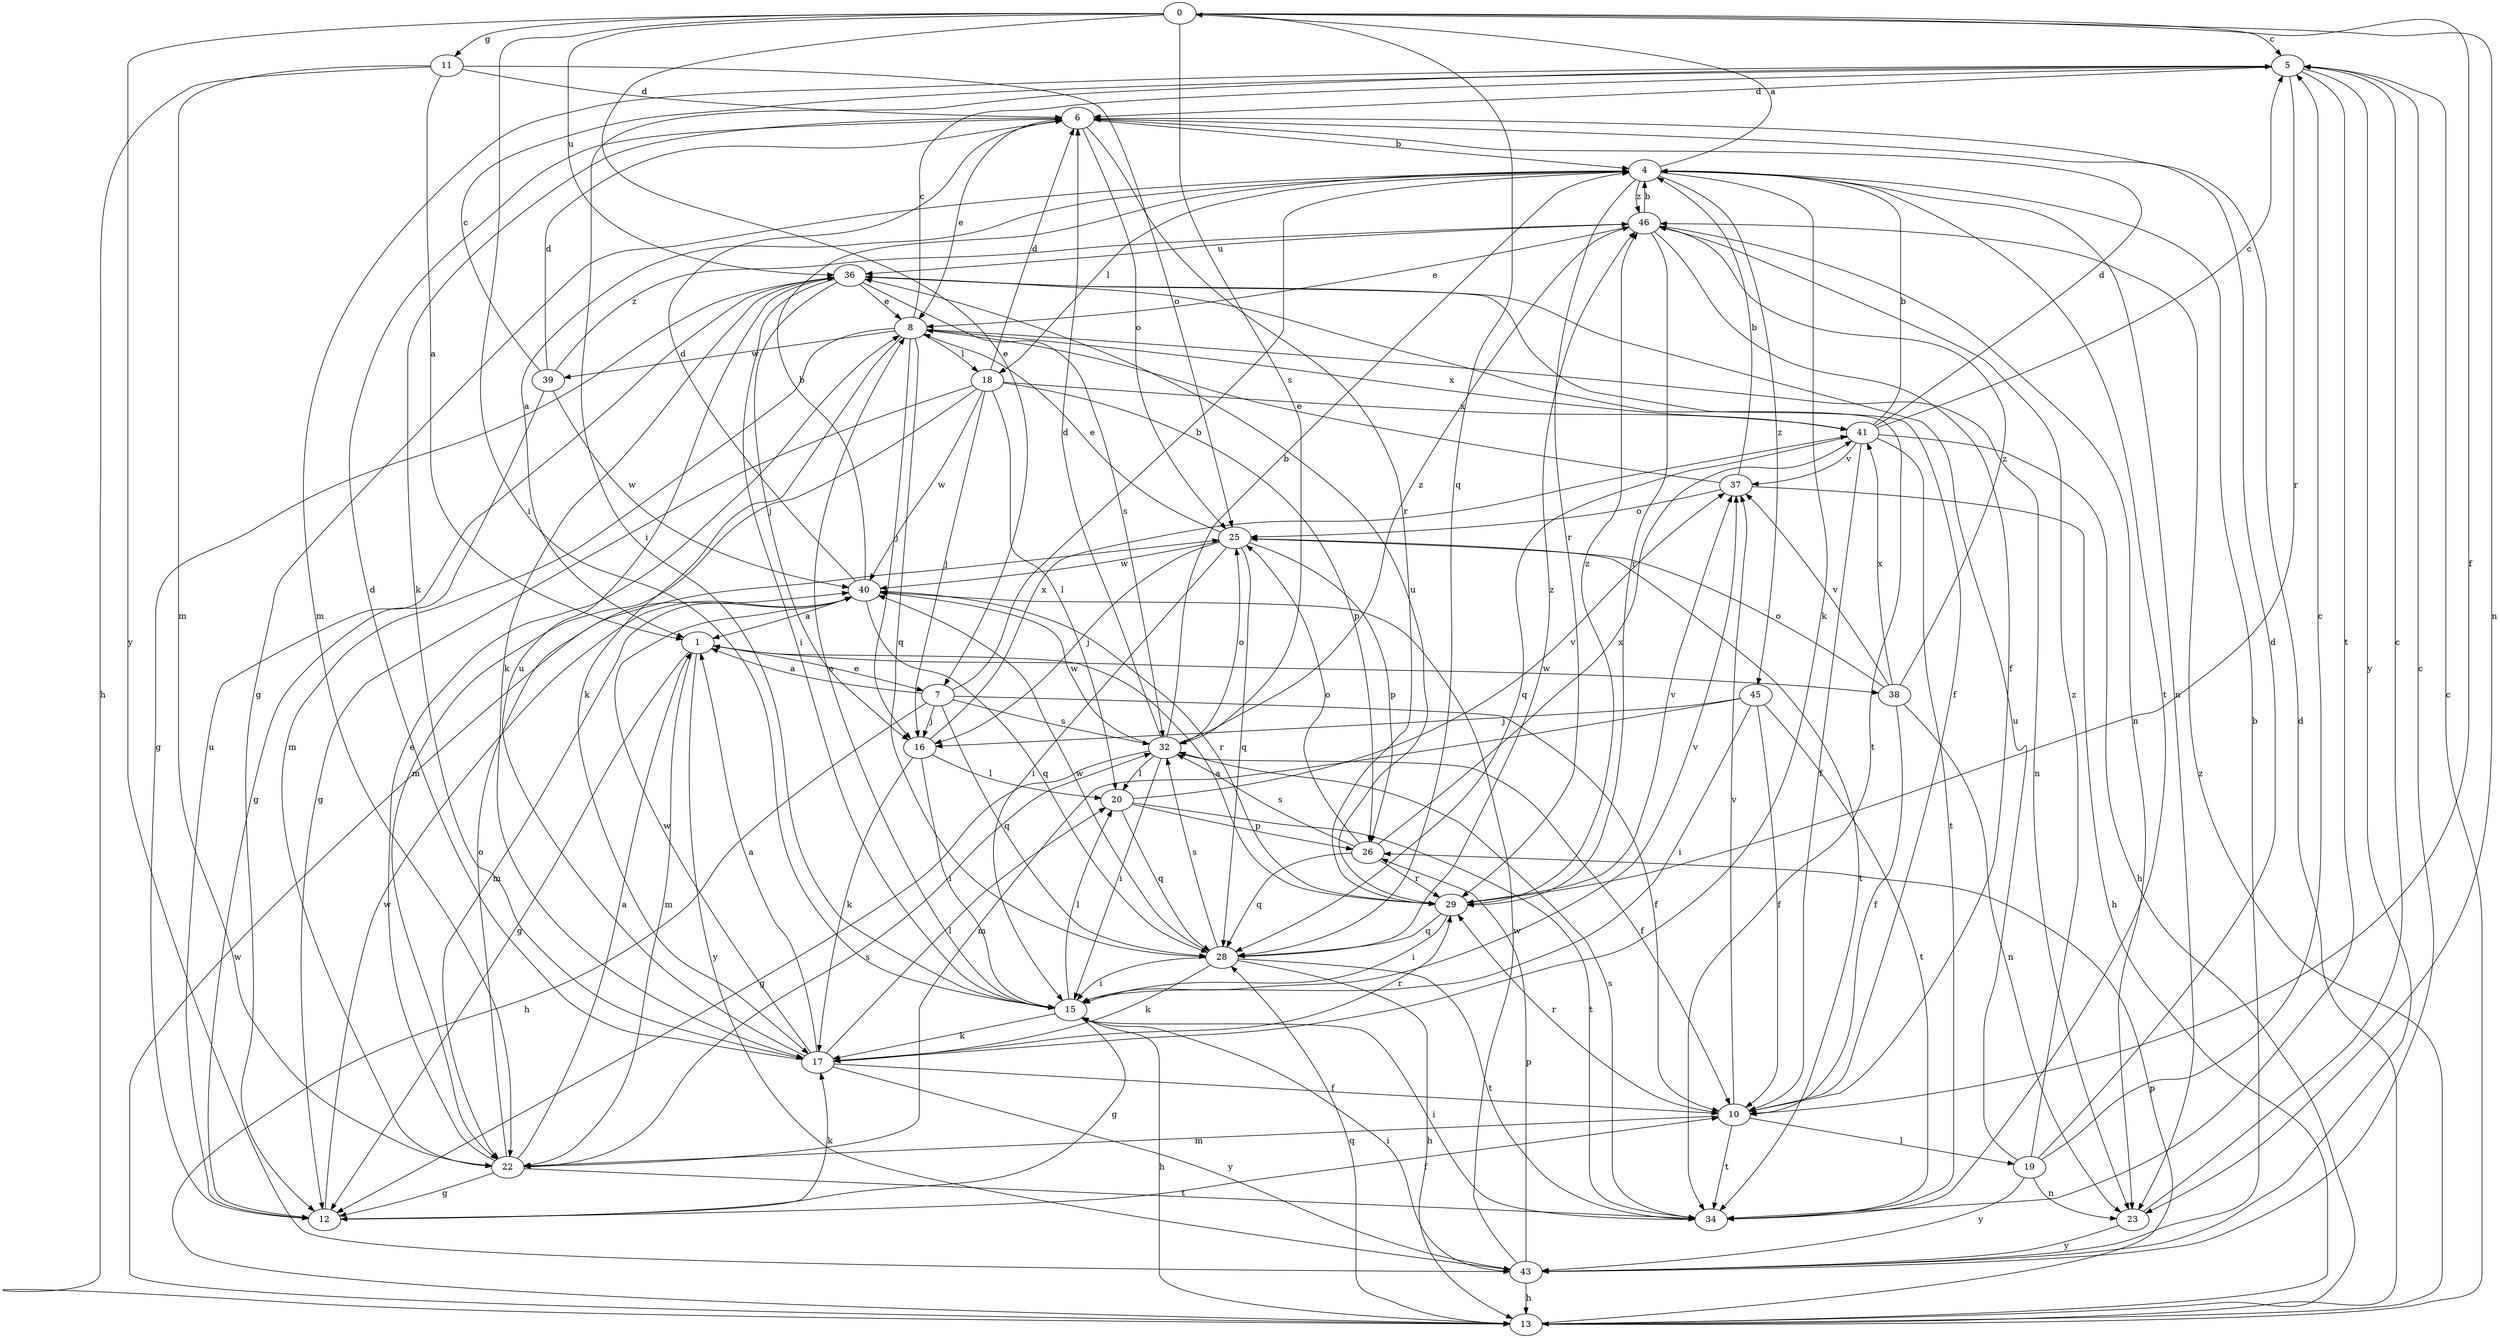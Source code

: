 strict digraph  {
0;
1;
4;
5;
6;
7;
8;
10;
11;
12;
13;
15;
16;
17;
18;
19;
20;
22;
23;
25;
26;
28;
29;
32;
34;
36;
37;
38;
39;
40;
41;
43;
45;
46;
0 -> 5  [label=c];
0 -> 7  [label=e];
0 -> 10  [label=f];
0 -> 11  [label=g];
0 -> 15  [label=i];
0 -> 23  [label=n];
0 -> 28  [label=q];
0 -> 32  [label=s];
0 -> 36  [label=u];
0 -> 43  [label=y];
1 -> 7  [label=e];
1 -> 12  [label=g];
1 -> 22  [label=m];
1 -> 38  [label=w];
1 -> 43  [label=y];
4 -> 0  [label=a];
4 -> 1  [label=a];
4 -> 12  [label=g];
4 -> 17  [label=k];
4 -> 18  [label=l];
4 -> 23  [label=n];
4 -> 29  [label=r];
4 -> 34  [label=t];
4 -> 45  [label=z];
4 -> 46  [label=z];
5 -> 6  [label=d];
5 -> 15  [label=i];
5 -> 22  [label=m];
5 -> 29  [label=r];
5 -> 34  [label=t];
5 -> 43  [label=y];
6 -> 4  [label=b];
6 -> 8  [label=e];
6 -> 17  [label=k];
6 -> 25  [label=o];
6 -> 29  [label=r];
7 -> 1  [label=a];
7 -> 4  [label=b];
7 -> 10  [label=f];
7 -> 13  [label=h];
7 -> 16  [label=j];
7 -> 28  [label=q];
7 -> 32  [label=s];
8 -> 5  [label=c];
8 -> 16  [label=j];
8 -> 17  [label=k];
8 -> 18  [label=l];
8 -> 22  [label=m];
8 -> 23  [label=n];
8 -> 28  [label=q];
8 -> 39  [label=w];
8 -> 41  [label=x];
10 -> 19  [label=l];
10 -> 22  [label=m];
10 -> 29  [label=r];
10 -> 34  [label=t];
10 -> 37  [label=v];
11 -> 1  [label=a];
11 -> 6  [label=d];
11 -> 13  [label=h];
11 -> 22  [label=m];
11 -> 25  [label=o];
12 -> 10  [label=f];
12 -> 17  [label=k];
12 -> 36  [label=u];
12 -> 40  [label=w];
13 -> 5  [label=c];
13 -> 6  [label=d];
13 -> 26  [label=p];
13 -> 28  [label=q];
13 -> 40  [label=w];
13 -> 46  [label=z];
15 -> 8  [label=e];
15 -> 12  [label=g];
15 -> 13  [label=h];
15 -> 17  [label=k];
15 -> 20  [label=l];
15 -> 37  [label=v];
16 -> 15  [label=i];
16 -> 17  [label=k];
16 -> 20  [label=l];
16 -> 41  [label=x];
17 -> 1  [label=a];
17 -> 6  [label=d];
17 -> 10  [label=f];
17 -> 20  [label=l];
17 -> 29  [label=r];
17 -> 36  [label=u];
17 -> 40  [label=w];
17 -> 43  [label=y];
18 -> 6  [label=d];
18 -> 12  [label=g];
18 -> 16  [label=j];
18 -> 20  [label=l];
18 -> 22  [label=m];
18 -> 26  [label=p];
18 -> 40  [label=w];
18 -> 41  [label=x];
19 -> 5  [label=c];
19 -> 6  [label=d];
19 -> 23  [label=n];
19 -> 36  [label=u];
19 -> 43  [label=y];
19 -> 46  [label=z];
20 -> 26  [label=p];
20 -> 28  [label=q];
20 -> 34  [label=t];
20 -> 37  [label=v];
22 -> 1  [label=a];
22 -> 8  [label=e];
22 -> 12  [label=g];
22 -> 25  [label=o];
22 -> 32  [label=s];
22 -> 34  [label=t];
23 -> 5  [label=c];
23 -> 43  [label=y];
25 -> 8  [label=e];
25 -> 15  [label=i];
25 -> 16  [label=j];
25 -> 26  [label=p];
25 -> 28  [label=q];
25 -> 34  [label=t];
25 -> 40  [label=w];
26 -> 25  [label=o];
26 -> 28  [label=q];
26 -> 29  [label=r];
26 -> 32  [label=s];
26 -> 41  [label=x];
28 -> 13  [label=h];
28 -> 15  [label=i];
28 -> 17  [label=k];
28 -> 32  [label=s];
28 -> 34  [label=t];
28 -> 40  [label=w];
28 -> 46  [label=z];
29 -> 1  [label=a];
29 -> 15  [label=i];
29 -> 28  [label=q];
29 -> 36  [label=u];
29 -> 37  [label=v];
29 -> 46  [label=z];
32 -> 4  [label=b];
32 -> 6  [label=d];
32 -> 10  [label=f];
32 -> 12  [label=g];
32 -> 15  [label=i];
32 -> 20  [label=l];
32 -> 25  [label=o];
32 -> 40  [label=w];
32 -> 46  [label=z];
34 -> 15  [label=i];
34 -> 32  [label=s];
36 -> 8  [label=e];
36 -> 10  [label=f];
36 -> 12  [label=g];
36 -> 15  [label=i];
36 -> 16  [label=j];
36 -> 17  [label=k];
36 -> 32  [label=s];
36 -> 34  [label=t];
37 -> 4  [label=b];
37 -> 8  [label=e];
37 -> 13  [label=h];
37 -> 25  [label=o];
38 -> 10  [label=f];
38 -> 23  [label=n];
38 -> 25  [label=o];
38 -> 37  [label=v];
38 -> 41  [label=x];
38 -> 46  [label=z];
39 -> 5  [label=c];
39 -> 6  [label=d];
39 -> 12  [label=g];
39 -> 40  [label=w];
39 -> 46  [label=z];
40 -> 1  [label=a];
40 -> 4  [label=b];
40 -> 6  [label=d];
40 -> 22  [label=m];
40 -> 28  [label=q];
40 -> 29  [label=r];
41 -> 4  [label=b];
41 -> 5  [label=c];
41 -> 6  [label=d];
41 -> 10  [label=f];
41 -> 13  [label=h];
41 -> 28  [label=q];
41 -> 34  [label=t];
41 -> 37  [label=v];
43 -> 4  [label=b];
43 -> 5  [label=c];
43 -> 13  [label=h];
43 -> 15  [label=i];
43 -> 26  [label=p];
43 -> 40  [label=w];
45 -> 10  [label=f];
45 -> 15  [label=i];
45 -> 16  [label=j];
45 -> 22  [label=m];
45 -> 34  [label=t];
46 -> 4  [label=b];
46 -> 8  [label=e];
46 -> 10  [label=f];
46 -> 23  [label=n];
46 -> 29  [label=r];
46 -> 36  [label=u];
}
